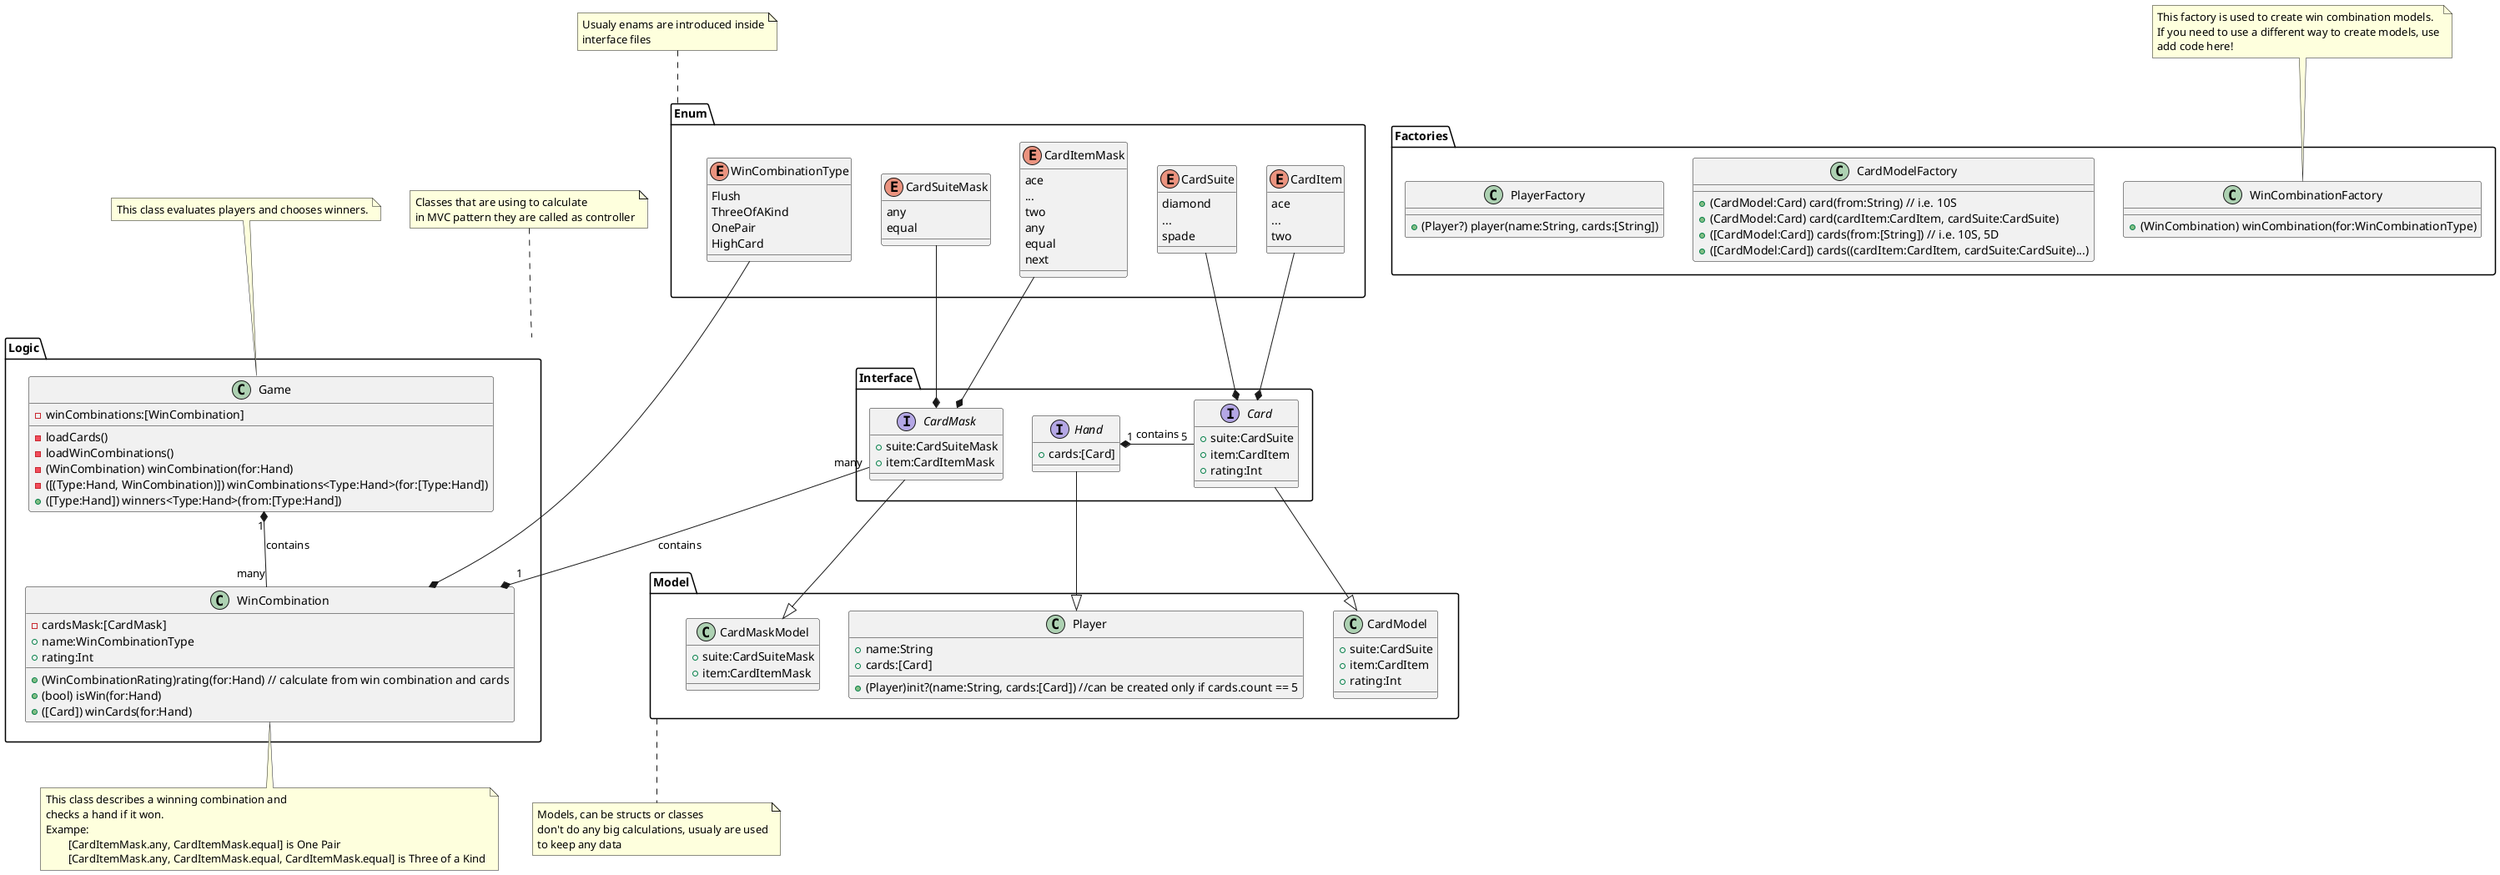 @startuml

enum Enum.CardSuite {
	diamond
	...
	spade
}

enum Enum.CardItem {
	ace
	...
	two
}

enum Enum.CardSuiteMask {
	any
	equal
}

enum Enum.CardItemMask {
	ace
	...
	two
	any
	equal
	next
}

enum Enum.WinCombinationType {
	Flush
	ThreeOfAKind
	OnePair
	HighCard
}

interface Interface.Hand {
	+ cards:[Card]
}

interface Interface.Card {
	+ suite:CardSuite
	+ item:CardItem
	+ rating:Int
}

interface Interface.CardMask {
	+ suite:CardSuiteMask
	+ item:CardItemMask
}

class Factories.WinCombinationFactory {
	+ (WinCombination) winCombination(for:WinCombinationType)
}

class Factories.CardModelFactory {
	+ (CardModel:Card) card(from:String) // i.e. 10S
	+ (CardModel:Card) card(cardItem:CardItem, cardSuite:CardSuite)
	+ ([CardModel:Card]) cards(from:[String]) // i.e. 10S, 5D
	+ ([CardModel:Card]) cards((cardItem:CardItem, cardSuite:CardSuite)...)
}

class Factories.PlayerFactory {
	+ (Player?) player(name:String, cards:[String])
}

class Model.CardModel {
	+ suite:CardSuite
	+ item:CardItem
	+ rating:Int
}

class Model.CardMaskModel {
	+ suite:CardSuiteMask
	+ item:CardItemMask
}

class Model.Player {
	+ name:String
	+ cards:[Card]
	+ (Player)init?(name:String, cards:[Card]) //can be created only if cards.count == 5
}

class Logic.WinCombination {
	- cardsMask:[CardMask]
	+ name:WinCombinationType
	+ rating:Int
	+ (WinCombinationRating)rating(for:Hand) // calculate from win combination and cards
	+ (bool) isWin(for:Hand)
	+ ([Card]) winCards(for:Hand)
}


class Logic.Game {
	- winCombinations:[WinCombination]
	- loadCards()
	- loadWinCombinations()
	- (WinCombination) winCombination(for:Hand)
	- ([(Type:Hand, WinCombination)]) winCombinations<Type:Hand>(for:[Type:Hand])
	+ ([Type:Hand]) winners<Type:Hand>(from:[Type:Hand])
}


Interface.Hand "1" *- "5" Interface.Card : contains

Interface.Card 		--|> Model.CardModel
Interface.CardMask 	--|> Model.CardMaskModel
Interface.Hand 		--|> Model.Player



Enum.CardSuite 			--* Interface.Card
Enum.CardItem 			--* Interface.Card
Enum.CardSuiteMask 		--* Interface.CardMask
Enum.CardItemMask 		--* Interface.CardMask

Enum.WinCombinationType --* Logic.WinCombination


Interface.CardMask "many" --* "1" Logic.WinCombination : contains

Logic.Game "1" *-- "many" Logic.WinCombination : contains

note top of Factories.WinCombinationFactory
	This factory is used to create win combination models.
	If you need to use a different way to create models, use
	add code here!
end note

note bottom of Logic.WinCombination
	This class describes a winning combination and
	checks a hand if it won.
	Exampe: 
		[CardItemMask.any, CardItemMask.equal] is One Pair
		[CardItemMask.any, CardItemMask.equal, CardItemMask.equal] is Three of a Kind
end note

note top of Logic.Game
	This class evaluates players and chooses winners.
end note

note top of Logic
	Classes that are using to calculate
	in MVC pattern they are called as controller
end note

note bottom of Model
	Models, can be structs or classes
	don't do any big calculations, usualy are used
	to keep any data
end note


note top of Enum
	Usualy enams are introduced inside
	interface files
end note


@enduml